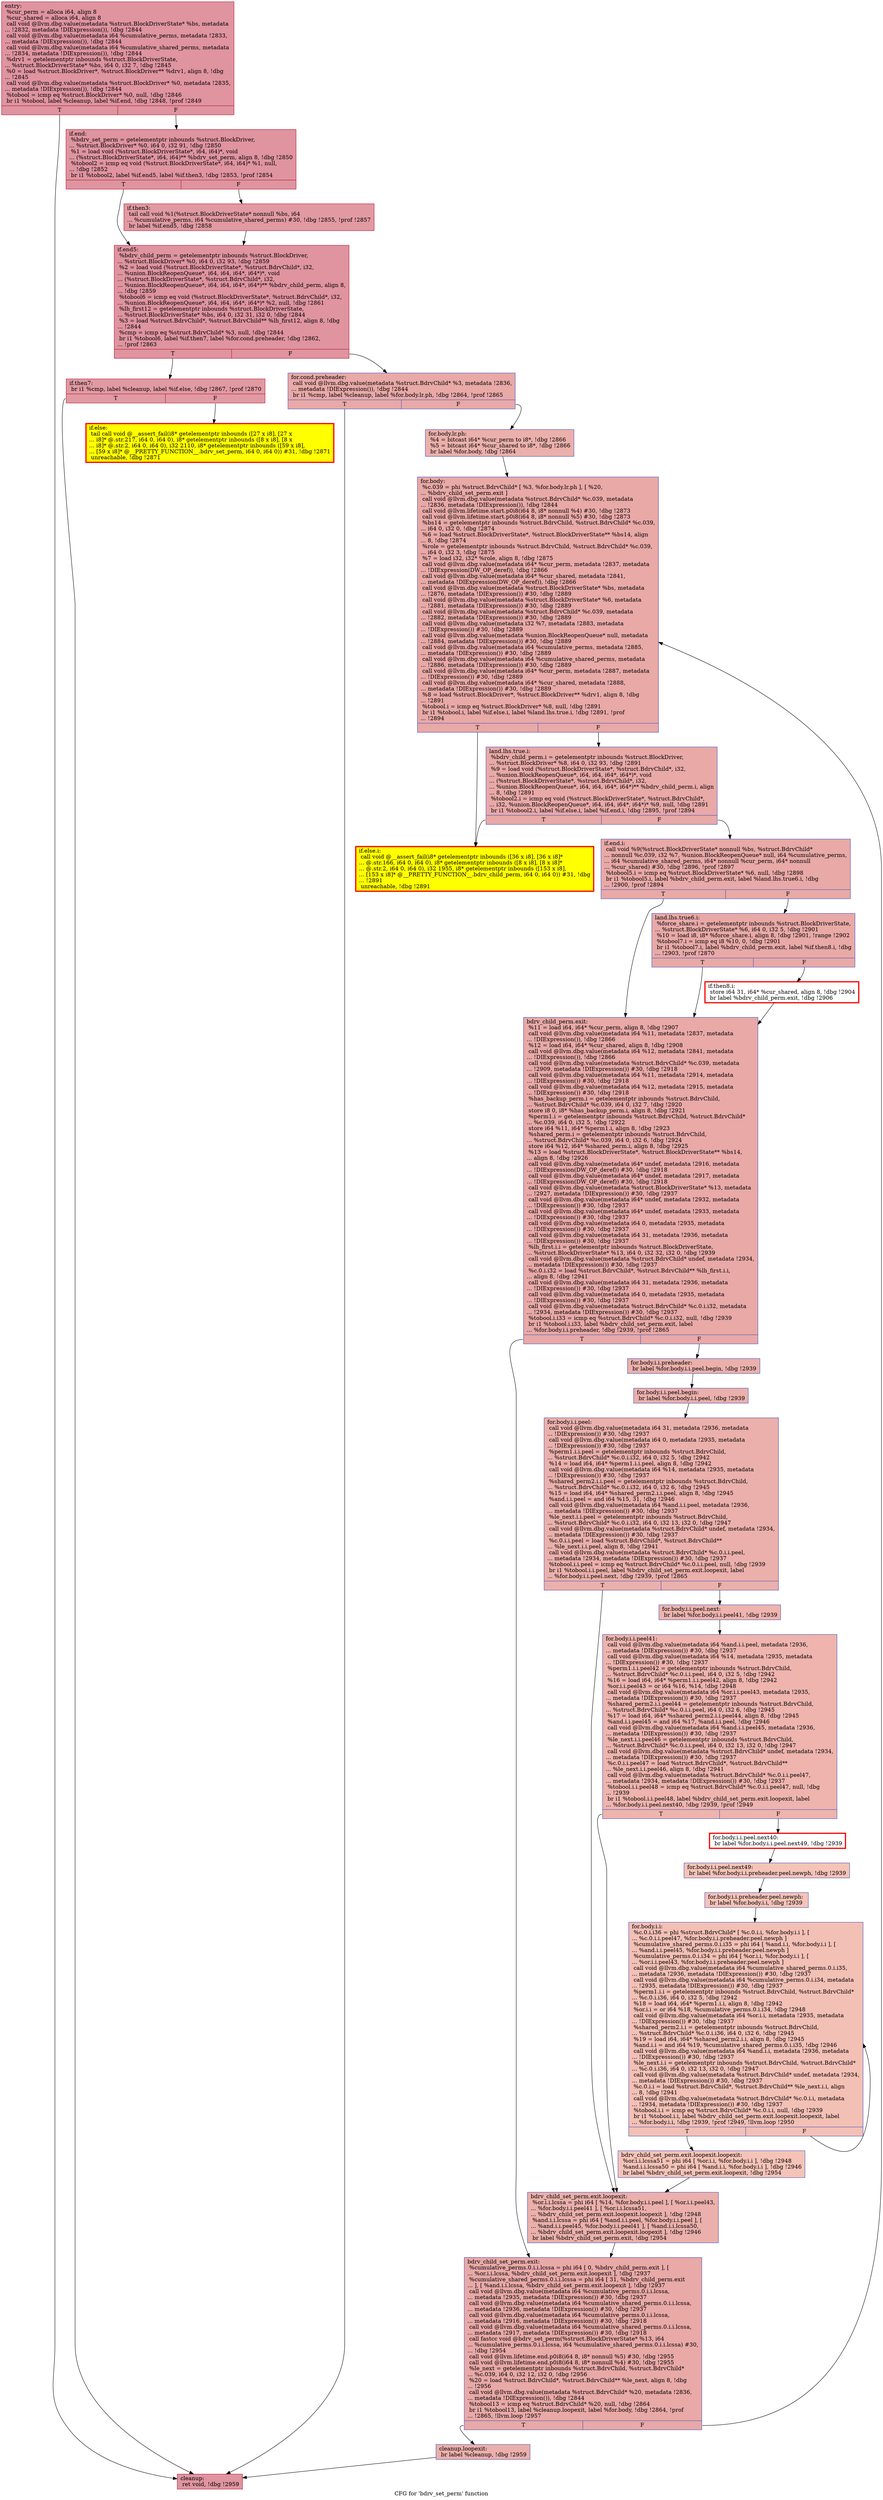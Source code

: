 digraph "CFG for 'bdrv_set_perm' function" {
	label="CFG for 'bdrv_set_perm' function";

	Node0x55906e8eef80 [shape=record,color="#b70d28ff", style=filled, fillcolor="#b70d2870",label="{entry:\l  %cur_perm = alloca i64, align 8\l  %cur_shared = alloca i64, align 8\l  call void @llvm.dbg.value(metadata %struct.BlockDriverState* %bs, metadata\l... !2832, metadata !DIExpression()), !dbg !2844\l  call void @llvm.dbg.value(metadata i64 %cumulative_perms, metadata !2833,\l... metadata !DIExpression()), !dbg !2844\l  call void @llvm.dbg.value(metadata i64 %cumulative_shared_perms, metadata\l... !2834, metadata !DIExpression()), !dbg !2844\l  %drv1 = getelementptr inbounds %struct.BlockDriverState,\l... %struct.BlockDriverState* %bs, i64 0, i32 7, !dbg !2845\l  %0 = load %struct.BlockDriver*, %struct.BlockDriver** %drv1, align 8, !dbg\l... !2845\l  call void @llvm.dbg.value(metadata %struct.BlockDriver* %0, metadata !2835,\l... metadata !DIExpression()), !dbg !2844\l  %tobool = icmp eq %struct.BlockDriver* %0, null, !dbg !2846\l  br i1 %tobool, label %cleanup, label %if.end, !dbg !2848, !prof !2849\l|{<s0>T|<s1>F}}"];
	Node0x55906e8eef80:s0 -> Node0x55906e61dfc0;
	Node0x55906e8eef80:s1 -> Node0x55906e61d9b0;
	Node0x55906e61d9b0 [shape=record,color="#b70d28ff", style=filled, fillcolor="#b70d2870",label="{if.end:                                           \l  %bdrv_set_perm = getelementptr inbounds %struct.BlockDriver,\l... %struct.BlockDriver* %0, i64 0, i32 91, !dbg !2850\l  %1 = load void (%struct.BlockDriverState*, i64, i64)*, void\l... (%struct.BlockDriverState*, i64, i64)** %bdrv_set_perm, align 8, !dbg !2850\l  %tobool2 = icmp eq void (%struct.BlockDriverState*, i64, i64)* %1, null,\l... !dbg !2852\l  br i1 %tobool2, label %if.end5, label %if.then3, !dbg !2853, !prof !2854\l|{<s0>T|<s1>F}}"];
	Node0x55906e61d9b0:s0 -> Node0x55906e61e230;
	Node0x55906e61d9b0:s1 -> Node0x55906e61e1c0;
	Node0x55906e61e1c0 [shape=record,color="#b70d28ff", style=filled, fillcolor="#bb1b2c70",label="{if.then3:                                         \l  tail call void %1(%struct.BlockDriverState* nonnull %bs, i64\l... %cumulative_perms, i64 %cumulative_shared_perms) #30, !dbg !2855, !prof !2857\l  br label %if.end5, !dbg !2858\l}"];
	Node0x55906e61e1c0 -> Node0x55906e61e230;
	Node0x55906e61e230 [shape=record,color="#b70d28ff", style=filled, fillcolor="#b70d2870",label="{if.end5:                                          \l  %bdrv_child_perm = getelementptr inbounds %struct.BlockDriver,\l... %struct.BlockDriver* %0, i64 0, i32 93, !dbg !2859\l  %2 = load void (%struct.BlockDriverState*, %struct.BdrvChild*, i32,\l... %union.BlockReopenQueue*, i64, i64, i64*, i64*)*, void\l... (%struct.BlockDriverState*, %struct.BdrvChild*, i32,\l... %union.BlockReopenQueue*, i64, i64, i64*, i64*)** %bdrv_child_perm, align 8,\l... !dbg !2859\l  %tobool6 = icmp eq void (%struct.BlockDriverState*, %struct.BdrvChild*, i32,\l... %union.BlockReopenQueue*, i64, i64, i64*, i64*)* %2, null, !dbg !2861\l  %lh_first12 = getelementptr inbounds %struct.BlockDriverState,\l... %struct.BlockDriverState* %bs, i64 0, i32 31, i32 0, !dbg !2844\l  %3 = load %struct.BdrvChild*, %struct.BdrvChild** %lh_first12, align 8, !dbg\l... !2844\l  %cmp = icmp eq %struct.BdrvChild* %3, null, !dbg !2844\l  br i1 %tobool6, label %if.then7, label %for.cond.preheader, !dbg !2862,\l... !prof !2863\l|{<s0>T|<s1>F}}"];
	Node0x55906e61e230:s0 -> Node0x55906e61ecd0;
	Node0x55906e61e230:s1 -> Node0x55906e2d4b20;
	Node0x55906e2d4b20 [shape=record,color="#3d50c3ff", style=filled, fillcolor="#ca3b3770",label="{for.cond.preheader:                               \l  call void @llvm.dbg.value(metadata %struct.BdrvChild* %3, metadata !2836,\l... metadata !DIExpression()), !dbg !2844\l  br i1 %cmp, label %cleanup, label %for.body.lr.ph, !dbg !2864, !prof !2865\l|{<s0>T|<s1>F}}"];
	Node0x55906e2d4b20:s0 -> Node0x55906e61dfc0;
	Node0x55906e2d4b20:s1 -> Node0x55906e6981e0;
	Node0x55906e6981e0 [shape=record,color="#3d50c3ff", style=filled, fillcolor="#d24b4070",label="{for.body.lr.ph:                                   \l  %4 = bitcast i64* %cur_perm to i8*, !dbg !2866\l  %5 = bitcast i64* %cur_shared to i8*, !dbg !2866\l  br label %for.body, !dbg !2864\l}"];
	Node0x55906e6981e0 -> Node0x55906e6879b0;
	Node0x55906e61ecd0 [shape=record,color="#b70d28ff", style=filled, fillcolor="#bb1b2c70",label="{if.then7:                                         \l  br i1 %cmp, label %cleanup, label %if.else, !dbg !2867, !prof !2870\l|{<s0>T|<s1>F}}"];
	Node0x55906e61ecd0:s0 -> Node0x55906e61dfc0;
	Node0x55906e61ecd0:s1 -> Node0x55906e6865e0;
	Node0x55906e6865e0 [shape=record,penwidth=3.0, style="filled", color="red", fillcolor="yellow",label="{if.else:                                          \l  tail call void @__assert_fail(i8* getelementptr inbounds ([27 x i8], [27 x\l... i8]* @.str.217, i64 0, i64 0), i8* getelementptr inbounds ([8 x i8], [8 x\l... i8]* @.str.2, i64 0, i64 0), i32 2110, i8* getelementptr inbounds ([59 x i8],\l... [59 x i8]* @__PRETTY_FUNCTION__.bdrv_set_perm, i64 0, i64 0)) #31, !dbg !2871\l  unreachable, !dbg !2871\l}"];
	Node0x55906e6879b0 [shape=record,color="#3d50c3ff", style=filled, fillcolor="#ca3b3770",label="{for.body:                                         \l  %c.039 = phi %struct.BdrvChild* [ %3, %for.body.lr.ph ], [ %20,\l... %bdrv_child_set_perm.exit ]\l  call void @llvm.dbg.value(metadata %struct.BdrvChild* %c.039, metadata\l... !2836, metadata !DIExpression()), !dbg !2844\l  call void @llvm.lifetime.start.p0i8(i64 8, i8* nonnull %4) #30, !dbg !2873\l  call void @llvm.lifetime.start.p0i8(i64 8, i8* nonnull %5) #30, !dbg !2873\l  %bs14 = getelementptr inbounds %struct.BdrvChild, %struct.BdrvChild* %c.039,\l... i64 0, i32 0, !dbg !2874\l  %6 = load %struct.BlockDriverState*, %struct.BlockDriverState** %bs14, align\l... 8, !dbg !2874\l  %role = getelementptr inbounds %struct.BdrvChild, %struct.BdrvChild* %c.039,\l... i64 0, i32 3, !dbg !2875\l  %7 = load i32, i32* %role, align 8, !dbg !2875\l  call void @llvm.dbg.value(metadata i64* %cur_perm, metadata !2837, metadata\l... !DIExpression(DW_OP_deref)), !dbg !2866\l  call void @llvm.dbg.value(metadata i64* %cur_shared, metadata !2841,\l... metadata !DIExpression(DW_OP_deref)), !dbg !2866\l  call void @llvm.dbg.value(metadata %struct.BlockDriverState* %bs, metadata\l... !2876, metadata !DIExpression()) #30, !dbg !2889\l  call void @llvm.dbg.value(metadata %struct.BlockDriverState* %6, metadata\l... !2881, metadata !DIExpression()) #30, !dbg !2889\l  call void @llvm.dbg.value(metadata %struct.BdrvChild* %c.039, metadata\l... !2882, metadata !DIExpression()) #30, !dbg !2889\l  call void @llvm.dbg.value(metadata i32 %7, metadata !2883, metadata\l... !DIExpression()) #30, !dbg !2889\l  call void @llvm.dbg.value(metadata %union.BlockReopenQueue* null, metadata\l... !2884, metadata !DIExpression()) #30, !dbg !2889\l  call void @llvm.dbg.value(metadata i64 %cumulative_perms, metadata !2885,\l... metadata !DIExpression()) #30, !dbg !2889\l  call void @llvm.dbg.value(metadata i64 %cumulative_shared_perms, metadata\l... !2886, metadata !DIExpression()) #30, !dbg !2889\l  call void @llvm.dbg.value(metadata i64* %cur_perm, metadata !2887, metadata\l... !DIExpression()) #30, !dbg !2889\l  call void @llvm.dbg.value(metadata i64* %cur_shared, metadata !2888,\l... metadata !DIExpression()) #30, !dbg !2889\l  %8 = load %struct.BlockDriver*, %struct.BlockDriver** %drv1, align 8, !dbg\l... !2891\l  %tobool.i = icmp eq %struct.BlockDriver* %8, null, !dbg !2891\l  br i1 %tobool.i, label %if.else.i, label %land.lhs.true.i, !dbg !2891, !prof\l... !2894\l|{<s0>T|<s1>F}}"];
	Node0x55906e6879b0:s0 -> Node0x55906e6c5b20;
	Node0x55906e6879b0:s1 -> Node0x55906e960f10;
	Node0x55906e960f10 [shape=record,color="#3d50c3ff", style=filled, fillcolor="#ca3b3770",label="{land.lhs.true.i:                                  \l  %bdrv_child_perm.i = getelementptr inbounds %struct.BlockDriver,\l... %struct.BlockDriver* %8, i64 0, i32 93, !dbg !2891\l  %9 = load void (%struct.BlockDriverState*, %struct.BdrvChild*, i32,\l... %union.BlockReopenQueue*, i64, i64, i64*, i64*)*, void\l... (%struct.BlockDriverState*, %struct.BdrvChild*, i32,\l... %union.BlockReopenQueue*, i64, i64, i64*, i64*)** %bdrv_child_perm.i, align\l... 8, !dbg !2891\l  %tobool2.i = icmp eq void (%struct.BlockDriverState*, %struct.BdrvChild*,\l... i32, %union.BlockReopenQueue*, i64, i64, i64*, i64*)* %9, null, !dbg !2891\l  br i1 %tobool2.i, label %if.else.i, label %if.end.i, !dbg !2895, !prof !2894\l|{<s0>T|<s1>F}}"];
	Node0x55906e960f10:s0 -> Node0x55906e6c5b20;
	Node0x55906e960f10:s1 -> Node0x55906e5c3900;
	Node0x55906e6c5b20 [shape=record,penwidth=3.0, style="filled", color="red", fillcolor="yellow",label="{if.else.i:                                        \l  call void @__assert_fail(i8* getelementptr inbounds ([36 x i8], [36 x i8]*\l... @.str.166, i64 0, i64 0), i8* getelementptr inbounds ([8 x i8], [8 x i8]*\l... @.str.2, i64 0, i64 0), i32 1955, i8* getelementptr inbounds ([153 x i8],\l... [153 x i8]* @__PRETTY_FUNCTION__.bdrv_child_perm, i64 0, i64 0)) #31, !dbg\l... !2891\l  unreachable, !dbg !2891\l}"];
	Node0x55906e5c3900 [shape=record,color="#3d50c3ff", style=filled, fillcolor="#ca3b3770",label="{if.end.i:                                         \l  call void %9(%struct.BlockDriverState* nonnull %bs, %struct.BdrvChild*\l... nonnull %c.039, i32 %7, %union.BlockReopenQueue* null, i64 %cumulative_perms,\l... i64 %cumulative_shared_perms, i64* nonnull %cur_perm, i64* nonnull\l... %cur_shared) #30, !dbg !2896, !prof !2897\l  %tobool5.i = icmp eq %struct.BlockDriverState* %6, null, !dbg !2898\l  br i1 %tobool5.i, label %bdrv_child_perm.exit, label %land.lhs.true6.i, !dbg\l... !2900, !prof !2894\l|{<s0>T|<s1>F}}"];
	Node0x55906e5c3900:s0 -> Node0x55906e6df890;
	Node0x55906e5c3900:s1 -> Node0x55906e844b20;
	Node0x55906e844b20 [shape=record,color="#3d50c3ff", style=filled, fillcolor="#ca3b3770",label="{land.lhs.true6.i:                                 \l  %force_share.i = getelementptr inbounds %struct.BlockDriverState,\l... %struct.BlockDriverState* %6, i64 0, i32 5, !dbg !2901\l  %10 = load i8, i8* %force_share.i, align 8, !dbg !2901, !range !2902\l  %tobool7.i = icmp eq i8 %10, 0, !dbg !2901\l  br i1 %tobool7.i, label %bdrv_child_perm.exit, label %if.then8.i, !dbg\l... !2903, !prof !2870\l|{<s0>T|<s1>F}}"];
	Node0x55906e844b20:s0 -> Node0x55906e6df890;
	Node0x55906e844b20:s1 -> Node0x55906e82c090;
	Node0x55906e82c090 [shape=record,penwidth=3.0, color="red",label="{if.then8.i:                                       \l  store i64 31, i64* %cur_shared, align 8, !dbg !2904\l  br label %bdrv_child_perm.exit, !dbg !2906\l}"];
	Node0x55906e82c090 -> Node0x55906e6df890;
	Node0x55906e6df890 [shape=record,color="#3d50c3ff", style=filled, fillcolor="#ca3b3770",label="{bdrv_child_perm.exit:                             \l  %11 = load i64, i64* %cur_perm, align 8, !dbg !2907\l  call void @llvm.dbg.value(metadata i64 %11, metadata !2837, metadata\l... !DIExpression()), !dbg !2866\l  %12 = load i64, i64* %cur_shared, align 8, !dbg !2908\l  call void @llvm.dbg.value(metadata i64 %12, metadata !2841, metadata\l... !DIExpression()), !dbg !2866\l  call void @llvm.dbg.value(metadata %struct.BdrvChild* %c.039, metadata\l... !2909, metadata !DIExpression()) #30, !dbg !2918\l  call void @llvm.dbg.value(metadata i64 %11, metadata !2914, metadata\l... !DIExpression()) #30, !dbg !2918\l  call void @llvm.dbg.value(metadata i64 %12, metadata !2915, metadata\l... !DIExpression()) #30, !dbg !2918\l  %has_backup_perm.i = getelementptr inbounds %struct.BdrvChild,\l... %struct.BdrvChild* %c.039, i64 0, i32 7, !dbg !2920\l  store i8 0, i8* %has_backup_perm.i, align 8, !dbg !2921\l  %perm1.i = getelementptr inbounds %struct.BdrvChild, %struct.BdrvChild*\l... %c.039, i64 0, i32 5, !dbg !2922\l  store i64 %11, i64* %perm1.i, align 8, !dbg !2923\l  %shared_perm.i = getelementptr inbounds %struct.BdrvChild,\l... %struct.BdrvChild* %c.039, i64 0, i32 6, !dbg !2924\l  store i64 %12, i64* %shared_perm.i, align 8, !dbg !2925\l  %13 = load %struct.BlockDriverState*, %struct.BlockDriverState** %bs14,\l... align 8, !dbg !2926\l  call void @llvm.dbg.value(metadata i64* undef, metadata !2916, metadata\l... !DIExpression(DW_OP_deref)) #30, !dbg !2918\l  call void @llvm.dbg.value(metadata i64* undef, metadata !2917, metadata\l... !DIExpression(DW_OP_deref)) #30, !dbg !2918\l  call void @llvm.dbg.value(metadata %struct.BlockDriverState* %13, metadata\l... !2927, metadata !DIExpression()) #30, !dbg !2937\l  call void @llvm.dbg.value(metadata i64* undef, metadata !2932, metadata\l... !DIExpression()) #30, !dbg !2937\l  call void @llvm.dbg.value(metadata i64* undef, metadata !2933, metadata\l... !DIExpression()) #30, !dbg !2937\l  call void @llvm.dbg.value(metadata i64 0, metadata !2935, metadata\l... !DIExpression()) #30, !dbg !2937\l  call void @llvm.dbg.value(metadata i64 31, metadata !2936, metadata\l... !DIExpression()) #30, !dbg !2937\l  %lh_first.i.i = getelementptr inbounds %struct.BlockDriverState,\l... %struct.BlockDriverState* %13, i64 0, i32 32, i32 0, !dbg !2939\l  call void @llvm.dbg.value(metadata %struct.BdrvChild* undef, metadata !2934,\l... metadata !DIExpression()) #30, !dbg !2937\l  %c.0.i.i32 = load %struct.BdrvChild*, %struct.BdrvChild** %lh_first.i.i,\l... align 8, !dbg !2941\l  call void @llvm.dbg.value(metadata i64 31, metadata !2936, metadata\l... !DIExpression()) #30, !dbg !2937\l  call void @llvm.dbg.value(metadata i64 0, metadata !2935, metadata\l... !DIExpression()) #30, !dbg !2937\l  call void @llvm.dbg.value(metadata %struct.BdrvChild* %c.0.i.i32, metadata\l... !2934, metadata !DIExpression()) #30, !dbg !2937\l  %tobool.i.i33 = icmp eq %struct.BdrvChild* %c.0.i.i32, null, !dbg !2939\l  br i1 %tobool.i.i33, label %bdrv_child_set_perm.exit, label\l... %for.body.i.i.preheader, !dbg !2939, !prof !2865\l|{<s0>T|<s1>F}}"];
	Node0x55906e6df890:s0 -> Node0x55906e96a2c0;
	Node0x55906e6df890:s1 -> Node0x55906eac5920;
	Node0x55906eac5920 [shape=record,color="#3d50c3ff", style=filled, fillcolor="#d24b4070",label="{for.body.i.i.preheader:                           \l  br label %for.body.i.i.peel.begin, !dbg !2939\l}"];
	Node0x55906eac5920 -> Node0x55906eb1ca90;
	Node0x55906eb1ca90 [shape=record,color="#3d50c3ff", style=filled, fillcolor="#d24b4070",label="{for.body.i.i.peel.begin:                          \l  br label %for.body.i.i.peel, !dbg !2939\l}"];
	Node0x55906eb1ca90 -> Node0x55906eac5970;
	Node0x55906eac5970 [shape=record,color="#3d50c3ff", style=filled, fillcolor="#d24b4070",label="{for.body.i.i.peel:                                \l  call void @llvm.dbg.value(metadata i64 31, metadata !2936, metadata\l... !DIExpression()) #30, !dbg !2937\l  call void @llvm.dbg.value(metadata i64 0, metadata !2935, metadata\l... !DIExpression()) #30, !dbg !2937\l  %perm1.i.i.peel = getelementptr inbounds %struct.BdrvChild,\l... %struct.BdrvChild* %c.0.i.i32, i64 0, i32 5, !dbg !2942\l  %14 = load i64, i64* %perm1.i.i.peel, align 8, !dbg !2942\l  call void @llvm.dbg.value(metadata i64 %14, metadata !2935, metadata\l... !DIExpression()) #30, !dbg !2937\l  %shared_perm2.i.i.peel = getelementptr inbounds %struct.BdrvChild,\l... %struct.BdrvChild* %c.0.i.i32, i64 0, i32 6, !dbg !2945\l  %15 = load i64, i64* %shared_perm2.i.i.peel, align 8, !dbg !2945\l  %and.i.i.peel = and i64 %15, 31, !dbg !2946\l  call void @llvm.dbg.value(metadata i64 %and.i.i.peel, metadata !2936,\l... metadata !DIExpression()) #30, !dbg !2937\l  %le_next.i.i.peel = getelementptr inbounds %struct.BdrvChild,\l... %struct.BdrvChild* %c.0.i.i32, i64 0, i32 13, i32 0, !dbg !2947\l  call void @llvm.dbg.value(metadata %struct.BdrvChild* undef, metadata !2934,\l... metadata !DIExpression()) #30, !dbg !2937\l  %c.0.i.i.peel = load %struct.BdrvChild*, %struct.BdrvChild**\l... %le_next.i.i.peel, align 8, !dbg !2941\l  call void @llvm.dbg.value(metadata %struct.BdrvChild* %c.0.i.i.peel,\l... metadata !2934, metadata !DIExpression()) #30, !dbg !2937\l  %tobool.i.i.peel = icmp eq %struct.BdrvChild* %c.0.i.i.peel, null, !dbg !2939\l  br i1 %tobool.i.i.peel, label %bdrv_child_set_perm.exit.loopexit, label\l... %for.body.i.i.peel.next, !dbg !2939, !prof !2865\l|{<s0>T|<s1>F}}"];
	Node0x55906eac5970:s0 -> Node0x55906eb56ab0;
	Node0x55906eac5970:s1 -> Node0x55906eb56b00;
	Node0x55906eb56b00 [shape=record,color="#3d50c3ff", style=filled, fillcolor="#d8564670",label="{for.body.i.i.peel.next:                           \l  br label %for.body.i.i.peel41, !dbg !2939\l}"];
	Node0x55906eb56b00 -> Node0x55906e590a30;
	Node0x55906e590a30 [shape=record,color="#3d50c3ff", style=filled, fillcolor="#d8564670",label="{for.body.i.i.peel41:                              \l  call void @llvm.dbg.value(metadata i64 %and.i.i.peel, metadata !2936,\l... metadata !DIExpression()) #30, !dbg !2937\l  call void @llvm.dbg.value(metadata i64 %14, metadata !2935, metadata\l... !DIExpression()) #30, !dbg !2937\l  %perm1.i.i.peel42 = getelementptr inbounds %struct.BdrvChild,\l... %struct.BdrvChild* %c.0.i.i.peel, i64 0, i32 5, !dbg !2942\l  %16 = load i64, i64* %perm1.i.i.peel42, align 8, !dbg !2942\l  %or.i.i.peel43 = or i64 %16, %14, !dbg !2948\l  call void @llvm.dbg.value(metadata i64 %or.i.i.peel43, metadata !2935,\l... metadata !DIExpression()) #30, !dbg !2937\l  %shared_perm2.i.i.peel44 = getelementptr inbounds %struct.BdrvChild,\l... %struct.BdrvChild* %c.0.i.i.peel, i64 0, i32 6, !dbg !2945\l  %17 = load i64, i64* %shared_perm2.i.i.peel44, align 8, !dbg !2945\l  %and.i.i.peel45 = and i64 %17, %and.i.i.peel, !dbg !2946\l  call void @llvm.dbg.value(metadata i64 %and.i.i.peel45, metadata !2936,\l... metadata !DIExpression()) #30, !dbg !2937\l  %le_next.i.i.peel46 = getelementptr inbounds %struct.BdrvChild,\l... %struct.BdrvChild* %c.0.i.i.peel, i64 0, i32 13, i32 0, !dbg !2947\l  call void @llvm.dbg.value(metadata %struct.BdrvChild* undef, metadata !2934,\l... metadata !DIExpression()) #30, !dbg !2937\l  %c.0.i.i.peel47 = load %struct.BdrvChild*, %struct.BdrvChild**\l... %le_next.i.i.peel46, align 8, !dbg !2941\l  call void @llvm.dbg.value(metadata %struct.BdrvChild* %c.0.i.i.peel47,\l... metadata !2934, metadata !DIExpression()) #30, !dbg !2937\l  %tobool.i.i.peel48 = icmp eq %struct.BdrvChild* %c.0.i.i.peel47, null, !dbg\l... !2939\l  br i1 %tobool.i.i.peel48, label %bdrv_child_set_perm.exit.loopexit, label\l... %for.body.i.i.peel.next40, !dbg !2939, !prof !2949\l|{<s0>T|<s1>F}}"];
	Node0x55906e590a30:s0 -> Node0x55906eb56ab0;
	Node0x55906e590a30:s1 -> Node0x55906eb14e90;
	Node0x55906eb14e90 [shape=record,penwidth=3.0, color="red",label="{for.body.i.i.peel.next40:                         \l  br label %for.body.i.i.peel.next49, !dbg !2939\l}"];
	Node0x55906eb14e90 -> Node0x55906eb150b0;
	Node0x55906eb150b0 [shape=record,color="#3d50c3ff", style=filled, fillcolor="#e8765c70",label="{for.body.i.i.peel.next49:                         \l  br label %for.body.i.i.preheader.peel.newph, !dbg !2939\l}"];
	Node0x55906eb150b0 -> Node0x55906e591810;
	Node0x55906e591810 [shape=record,color="#3d50c3ff", style=filled, fillcolor="#e8765c70",label="{for.body.i.i.preheader.peel.newph:                \l  br label %for.body.i.i, !dbg !2939\l}"];
	Node0x55906e591810 -> Node0x55906e5de480;
	Node0x55906e5de480 [shape=record,color="#3d50c3ff", style=filled, fillcolor="#e5705870",label="{for.body.i.i:                                     \l  %c.0.i.i36 = phi %struct.BdrvChild* [ %c.0.i.i, %for.body.i.i ], [\l... %c.0.i.i.peel47, %for.body.i.i.preheader.peel.newph ]\l  %cumulative_shared_perms.0.i.i35 = phi i64 [ %and.i.i, %for.body.i.i ], [\l... %and.i.i.peel45, %for.body.i.i.preheader.peel.newph ]\l  %cumulative_perms.0.i.i34 = phi i64 [ %or.i.i, %for.body.i.i ], [\l... %or.i.i.peel43, %for.body.i.i.preheader.peel.newph ]\l  call void @llvm.dbg.value(metadata i64 %cumulative_shared_perms.0.i.i35,\l... metadata !2936, metadata !DIExpression()) #30, !dbg !2937\l  call void @llvm.dbg.value(metadata i64 %cumulative_perms.0.i.i34, metadata\l... !2935, metadata !DIExpression()) #30, !dbg !2937\l  %perm1.i.i = getelementptr inbounds %struct.BdrvChild, %struct.BdrvChild*\l... %c.0.i.i36, i64 0, i32 5, !dbg !2942\l  %18 = load i64, i64* %perm1.i.i, align 8, !dbg !2942\l  %or.i.i = or i64 %18, %cumulative_perms.0.i.i34, !dbg !2948\l  call void @llvm.dbg.value(metadata i64 %or.i.i, metadata !2935, metadata\l... !DIExpression()) #30, !dbg !2937\l  %shared_perm2.i.i = getelementptr inbounds %struct.BdrvChild,\l... %struct.BdrvChild* %c.0.i.i36, i64 0, i32 6, !dbg !2945\l  %19 = load i64, i64* %shared_perm2.i.i, align 8, !dbg !2945\l  %and.i.i = and i64 %19, %cumulative_shared_perms.0.i.i35, !dbg !2946\l  call void @llvm.dbg.value(metadata i64 %and.i.i, metadata !2936, metadata\l... !DIExpression()) #30, !dbg !2937\l  %le_next.i.i = getelementptr inbounds %struct.BdrvChild, %struct.BdrvChild*\l... %c.0.i.i36, i64 0, i32 13, i32 0, !dbg !2947\l  call void @llvm.dbg.value(metadata %struct.BdrvChild* undef, metadata !2934,\l... metadata !DIExpression()) #30, !dbg !2937\l  %c.0.i.i = load %struct.BdrvChild*, %struct.BdrvChild** %le_next.i.i, align\l... 8, !dbg !2941\l  call void @llvm.dbg.value(metadata %struct.BdrvChild* %c.0.i.i, metadata\l... !2934, metadata !DIExpression()) #30, !dbg !2937\l  %tobool.i.i = icmp eq %struct.BdrvChild* %c.0.i.i, null, !dbg !2939\l  br i1 %tobool.i.i, label %bdrv_child_set_perm.exit.loopexit.loopexit, label\l... %for.body.i.i, !dbg !2939, !prof !2949, !llvm.loop !2950\l|{<s0>T|<s1>F}}"];
	Node0x55906e5de480:s0 -> Node0x55906e6c2650;
	Node0x55906e5de480:s1 -> Node0x55906e5de480;
	Node0x55906e6c2650 [shape=record,color="#3d50c3ff", style=filled, fillcolor="#e8765c70",label="{bdrv_child_set_perm.exit.loopexit.loopexit:       \l  %or.i.i.lcssa51 = phi i64 [ %or.i.i, %for.body.i.i ], !dbg !2948\l  %and.i.i.lcssa50 = phi i64 [ %and.i.i, %for.body.i.i ], !dbg !2946\l  br label %bdrv_child_set_perm.exit.loopexit, !dbg !2954\l}"];
	Node0x55906e6c2650 -> Node0x55906eb56ab0;
	Node0x55906eb56ab0 [shape=record,color="#3d50c3ff", style=filled, fillcolor="#d24b4070",label="{bdrv_child_set_perm.exit.loopexit:                \l  %or.i.i.lcssa = phi i64 [ %14, %for.body.i.i.peel ], [ %or.i.i.peel43,\l... %for.body.i.i.peel41 ], [ %or.i.i.lcssa51,\l... %bdrv_child_set_perm.exit.loopexit.loopexit ], !dbg !2948\l  %and.i.i.lcssa = phi i64 [ %and.i.i.peel, %for.body.i.i.peel ], [\l... %and.i.i.peel45, %for.body.i.i.peel41 ], [ %and.i.i.lcssa50,\l... %bdrv_child_set_perm.exit.loopexit.loopexit ], !dbg !2946\l  br label %bdrv_child_set_perm.exit, !dbg !2954\l}"];
	Node0x55906eb56ab0 -> Node0x55906e96a2c0;
	Node0x55906e96a2c0 [shape=record,color="#3d50c3ff", style=filled, fillcolor="#ca3b3770",label="{bdrv_child_set_perm.exit:                         \l  %cumulative_perms.0.i.i.lcssa = phi i64 [ 0, %bdrv_child_perm.exit ], [\l... %or.i.i.lcssa, %bdrv_child_set_perm.exit.loopexit ], !dbg !2937\l  %cumulative_shared_perms.0.i.i.lcssa = phi i64 [ 31, %bdrv_child_perm.exit\l... ], [ %and.i.i.lcssa, %bdrv_child_set_perm.exit.loopexit ], !dbg !2937\l  call void @llvm.dbg.value(metadata i64 %cumulative_perms.0.i.i.lcssa,\l... metadata !2935, metadata !DIExpression()) #30, !dbg !2937\l  call void @llvm.dbg.value(metadata i64 %cumulative_shared_perms.0.i.i.lcssa,\l... metadata !2936, metadata !DIExpression()) #30, !dbg !2937\l  call void @llvm.dbg.value(metadata i64 %cumulative_perms.0.i.i.lcssa,\l... metadata !2916, metadata !DIExpression()) #30, !dbg !2918\l  call void @llvm.dbg.value(metadata i64 %cumulative_shared_perms.0.i.i.lcssa,\l... metadata !2917, metadata !DIExpression()) #30, !dbg !2918\l  call fastcc void @bdrv_set_perm(%struct.BlockDriverState* %13, i64\l... %cumulative_perms.0.i.i.lcssa, i64 %cumulative_shared_perms.0.i.i.lcssa) #30,\l... !dbg !2954\l  call void @llvm.lifetime.end.p0i8(i64 8, i8* nonnull %5) #30, !dbg !2955\l  call void @llvm.lifetime.end.p0i8(i64 8, i8* nonnull %4) #30, !dbg !2955\l  %le_next = getelementptr inbounds %struct.BdrvChild, %struct.BdrvChild*\l... %c.039, i64 0, i32 12, i32 0, !dbg !2956\l  %20 = load %struct.BdrvChild*, %struct.BdrvChild** %le_next, align 8, !dbg\l... !2956\l  call void @llvm.dbg.value(metadata %struct.BdrvChild* %20, metadata !2836,\l... metadata !DIExpression()), !dbg !2844\l  %tobool13 = icmp eq %struct.BdrvChild* %20, null, !dbg !2864\l  br i1 %tobool13, label %cleanup.loopexit, label %for.body, !dbg !2864, !prof\l... !2865, !llvm.loop !2957\l|{<s0>T|<s1>F}}"];
	Node0x55906e96a2c0:s0 -> Node0x55906eb4ba10;
	Node0x55906e96a2c0:s1 -> Node0x55906e6879b0;
	Node0x55906eb4ba10 [shape=record,color="#3d50c3ff", style=filled, fillcolor="#d24b4070",label="{cleanup.loopexit:                                 \l  br label %cleanup, !dbg !2959\l}"];
	Node0x55906eb4ba10 -> Node0x55906e61dfc0;
	Node0x55906e61dfc0 [shape=record,color="#b70d28ff", style=filled, fillcolor="#b70d2870",label="{cleanup:                                          \l  ret void, !dbg !2959\l}"];
}
